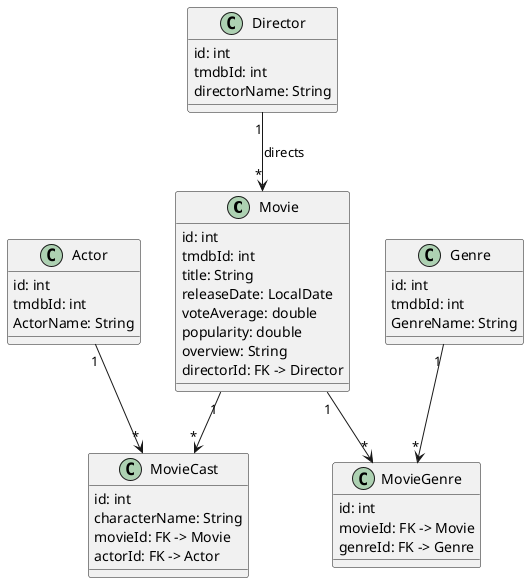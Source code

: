 @startuml

class Movie {
  id: int
  tmdbId: int
  title: String
  releaseDate: LocalDate
  voteAverage: double
  popularity: double
  overview: String
  directorId: FK -> Director
}

class Actor {
  id: int
  tmdbId: int
  ActorName: String
}

class Director {
  id: int
  tmdbId: int
  directorName: String
}

class Genre {
  id: int
  tmdbId: int
  GenreName: String
}

' Mellemtabeller (ejer)
class MovieCast {
  id: int
  characterName: String
  movieId: FK -> Movie
  actorId: FK -> Actor
}

class MovieGenre {
  id: int
  movieId: FK -> Movie
  genreId: FK -> Genre
}

' Relationer
Movie "1" --> "*" MovieCast
Actor "1" --> "*" MovieCast

Movie "1" --> "*" MovieGenre
Genre "1" --> "*" MovieGenre

Director "1" --> "*" Movie : directs

@enduml
